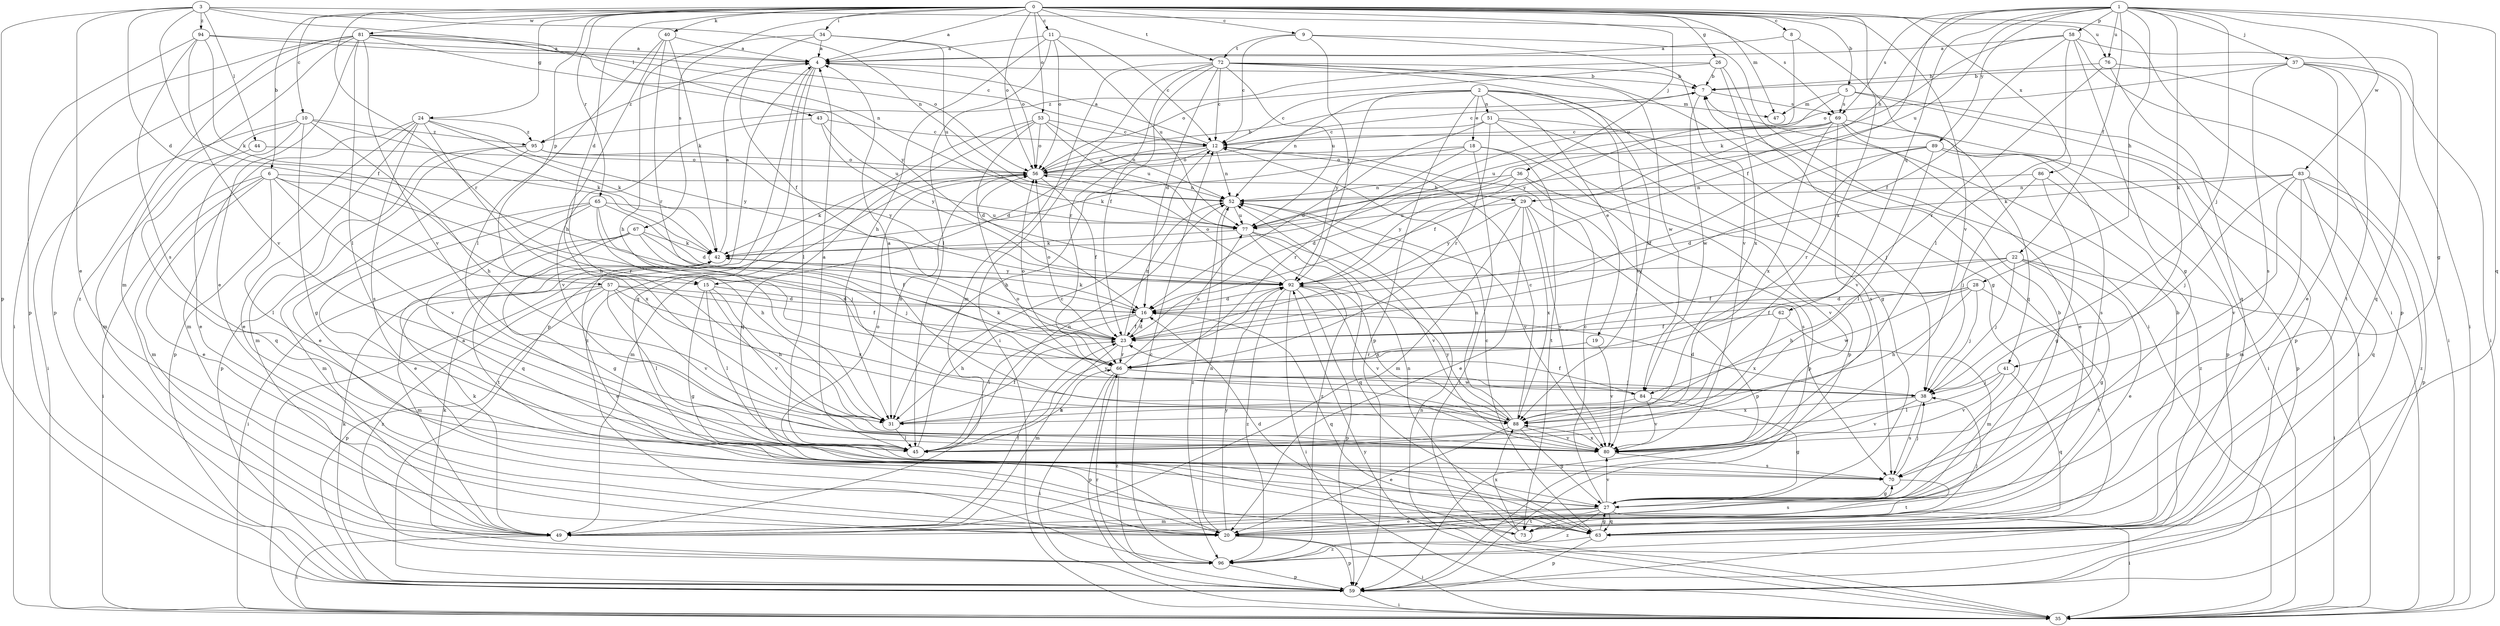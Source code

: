 strict digraph  {
0;
1;
2;
3;
4;
5;
6;
7;
8;
9;
10;
11;
12;
15;
16;
18;
19;
20;
22;
23;
24;
26;
27;
28;
29;
31;
34;
35;
36;
37;
38;
40;
41;
42;
43;
44;
45;
47;
49;
51;
52;
53;
56;
57;
58;
59;
62;
63;
65;
66;
67;
69;
70;
72;
73;
76;
77;
80;
81;
83;
84;
86;
88;
89;
92;
94;
95;
96;
0 -> 4  [label=a];
0 -> 5  [label=b];
0 -> 6  [label=b];
0 -> 8  [label=c];
0 -> 9  [label=c];
0 -> 10  [label=c];
0 -> 11  [label=c];
0 -> 15  [label=d];
0 -> 24  [label=g];
0 -> 26  [label=g];
0 -> 34  [label=i];
0 -> 35  [label=i];
0 -> 36  [label=j];
0 -> 40  [label=k];
0 -> 47  [label=m];
0 -> 53  [label=o];
0 -> 56  [label=o];
0 -> 57  [label=p];
0 -> 65  [label=r];
0 -> 66  [label=r];
0 -> 67  [label=s];
0 -> 72  [label=t];
0 -> 76  [label=u];
0 -> 80  [label=v];
0 -> 81  [label=w];
0 -> 86  [label=x];
0 -> 88  [label=x];
1 -> 22  [label=f];
1 -> 23  [label=f];
1 -> 27  [label=g];
1 -> 28  [label=h];
1 -> 29  [label=h];
1 -> 37  [label=j];
1 -> 38  [label=j];
1 -> 41  [label=k];
1 -> 58  [label=p];
1 -> 62  [label=q];
1 -> 63  [label=q];
1 -> 69  [label=s];
1 -> 76  [label=u];
1 -> 77  [label=u];
1 -> 83  [label=w];
1 -> 89  [label=y];
2 -> 12  [label=c];
2 -> 18  [label=e];
2 -> 19  [label=e];
2 -> 27  [label=g];
2 -> 47  [label=m];
2 -> 51  [label=n];
2 -> 52  [label=n];
2 -> 59  [label=p];
2 -> 80  [label=v];
2 -> 92  [label=y];
3 -> 15  [label=d];
3 -> 20  [label=e];
3 -> 23  [label=f];
3 -> 43  [label=l];
3 -> 44  [label=l];
3 -> 52  [label=n];
3 -> 59  [label=p];
3 -> 69  [label=s];
3 -> 94  [label=z];
4 -> 7  [label=b];
4 -> 45  [label=l];
4 -> 59  [label=p];
4 -> 63  [label=q];
4 -> 95  [label=z];
5 -> 35  [label=i];
5 -> 47  [label=m];
5 -> 59  [label=p];
5 -> 69  [label=s];
5 -> 92  [label=y];
6 -> 20  [label=e];
6 -> 29  [label=h];
6 -> 35  [label=i];
6 -> 45  [label=l];
6 -> 49  [label=m];
6 -> 66  [label=r];
6 -> 80  [label=v];
6 -> 88  [label=x];
7 -> 12  [label=c];
7 -> 69  [label=s];
7 -> 84  [label=w];
8 -> 4  [label=a];
8 -> 41  [label=k];
8 -> 77  [label=u];
9 -> 12  [label=c];
9 -> 35  [label=i];
9 -> 72  [label=t];
9 -> 80  [label=v];
9 -> 92  [label=y];
10 -> 20  [label=e];
10 -> 27  [label=g];
10 -> 31  [label=h];
10 -> 35  [label=i];
10 -> 42  [label=k];
10 -> 49  [label=m];
10 -> 95  [label=z];
11 -> 4  [label=a];
11 -> 12  [label=c];
11 -> 31  [label=h];
11 -> 45  [label=l];
11 -> 56  [label=o];
11 -> 77  [label=u];
12 -> 4  [label=a];
12 -> 15  [label=d];
12 -> 31  [label=h];
12 -> 52  [label=n];
12 -> 56  [label=o];
15 -> 16  [label=d];
15 -> 27  [label=g];
15 -> 31  [label=h];
15 -> 45  [label=l];
15 -> 80  [label=v];
16 -> 23  [label=f];
16 -> 31  [label=h];
16 -> 42  [label=k];
16 -> 45  [label=l];
16 -> 63  [label=q];
18 -> 35  [label=i];
18 -> 42  [label=k];
18 -> 56  [label=o];
18 -> 59  [label=p];
18 -> 66  [label=r];
18 -> 73  [label=t];
19 -> 66  [label=r];
19 -> 80  [label=v];
20 -> 35  [label=i];
20 -> 52  [label=n];
20 -> 59  [label=p];
20 -> 70  [label=s];
20 -> 92  [label=y];
22 -> 20  [label=e];
22 -> 23  [label=f];
22 -> 27  [label=g];
22 -> 31  [label=h];
22 -> 35  [label=i];
22 -> 38  [label=j];
22 -> 92  [label=y];
23 -> 16  [label=d];
23 -> 49  [label=m];
23 -> 52  [label=n];
23 -> 56  [label=o];
23 -> 66  [label=r];
24 -> 20  [label=e];
24 -> 31  [label=h];
24 -> 42  [label=k];
24 -> 49  [label=m];
24 -> 59  [label=p];
24 -> 70  [label=s];
24 -> 92  [label=y];
24 -> 95  [label=z];
26 -> 7  [label=b];
26 -> 27  [label=g];
26 -> 56  [label=o];
26 -> 88  [label=x];
26 -> 95  [label=z];
27 -> 12  [label=c];
27 -> 20  [label=e];
27 -> 35  [label=i];
27 -> 49  [label=m];
27 -> 63  [label=q];
27 -> 73  [label=t];
27 -> 80  [label=v];
27 -> 96  [label=z];
28 -> 16  [label=d];
28 -> 23  [label=f];
28 -> 31  [label=h];
28 -> 38  [label=j];
28 -> 73  [label=t];
28 -> 84  [label=w];
29 -> 20  [label=e];
29 -> 49  [label=m];
29 -> 59  [label=p];
29 -> 77  [label=u];
29 -> 80  [label=v];
29 -> 88  [label=x];
29 -> 92  [label=y];
31 -> 23  [label=f];
31 -> 45  [label=l];
34 -> 4  [label=a];
34 -> 23  [label=f];
34 -> 31  [label=h];
34 -> 56  [label=o];
34 -> 77  [label=u];
35 -> 4  [label=a];
35 -> 52  [label=n];
35 -> 92  [label=y];
36 -> 16  [label=d];
36 -> 52  [label=n];
36 -> 70  [label=s];
36 -> 80  [label=v];
36 -> 92  [label=y];
37 -> 7  [label=b];
37 -> 20  [label=e];
37 -> 35  [label=i];
37 -> 56  [label=o];
37 -> 63  [label=q];
37 -> 70  [label=s];
37 -> 73  [label=t];
38 -> 16  [label=d];
38 -> 70  [label=s];
38 -> 80  [label=v];
38 -> 88  [label=x];
40 -> 4  [label=a];
40 -> 31  [label=h];
40 -> 42  [label=k];
40 -> 45  [label=l];
40 -> 66  [label=r];
41 -> 38  [label=j];
41 -> 45  [label=l];
41 -> 63  [label=q];
41 -> 80  [label=v];
42 -> 4  [label=a];
42 -> 20  [label=e];
42 -> 92  [label=y];
43 -> 12  [label=c];
43 -> 77  [label=u];
43 -> 80  [label=v];
43 -> 92  [label=y];
44 -> 56  [label=o];
44 -> 63  [label=q];
45 -> 4  [label=a];
45 -> 12  [label=c];
45 -> 52  [label=n];
45 -> 66  [label=r];
45 -> 92  [label=y];
49 -> 7  [label=b];
49 -> 23  [label=f];
49 -> 35  [label=i];
49 -> 42  [label=k];
51 -> 12  [label=c];
51 -> 16  [label=d];
51 -> 38  [label=j];
51 -> 59  [label=p];
51 -> 66  [label=r];
51 -> 70  [label=s];
52 -> 77  [label=u];
52 -> 80  [label=v];
52 -> 96  [label=z];
53 -> 12  [label=c];
53 -> 16  [label=d];
53 -> 52  [label=n];
53 -> 56  [label=o];
53 -> 63  [label=q];
53 -> 77  [label=u];
53 -> 96  [label=z];
56 -> 7  [label=b];
56 -> 23  [label=f];
56 -> 31  [label=h];
56 -> 42  [label=k];
56 -> 49  [label=m];
56 -> 52  [label=n];
57 -> 16  [label=d];
57 -> 23  [label=f];
57 -> 45  [label=l];
57 -> 49  [label=m];
57 -> 59  [label=p];
57 -> 80  [label=v];
57 -> 88  [label=x];
57 -> 96  [label=z];
58 -> 4  [label=a];
58 -> 23  [label=f];
58 -> 27  [label=g];
58 -> 35  [label=i];
58 -> 42  [label=k];
58 -> 45  [label=l];
58 -> 59  [label=p];
59 -> 35  [label=i];
59 -> 42  [label=k];
59 -> 66  [label=r];
62 -> 23  [label=f];
62 -> 49  [label=m];
62 -> 88  [label=x];
63 -> 7  [label=b];
63 -> 12  [label=c];
63 -> 27  [label=g];
63 -> 59  [label=p];
63 -> 96  [label=z];
65 -> 16  [label=d];
65 -> 20  [label=e];
65 -> 31  [label=h];
65 -> 38  [label=j];
65 -> 49  [label=m];
65 -> 63  [label=q];
65 -> 77  [label=u];
66 -> 35  [label=i];
66 -> 38  [label=j];
66 -> 42  [label=k];
66 -> 56  [label=o];
66 -> 59  [label=p];
66 -> 77  [label=u];
66 -> 84  [label=w];
66 -> 96  [label=z];
67 -> 23  [label=f];
67 -> 27  [label=g];
67 -> 35  [label=i];
67 -> 38  [label=j];
67 -> 42  [label=k];
67 -> 73  [label=t];
69 -> 12  [label=c];
69 -> 20  [label=e];
69 -> 23  [label=f];
69 -> 35  [label=i];
69 -> 59  [label=p];
69 -> 77  [label=u];
69 -> 80  [label=v];
69 -> 88  [label=x];
70 -> 27  [label=g];
70 -> 38  [label=j];
70 -> 56  [label=o];
70 -> 73  [label=t];
72 -> 7  [label=b];
72 -> 12  [label=c];
72 -> 16  [label=d];
72 -> 23  [label=f];
72 -> 35  [label=i];
72 -> 49  [label=m];
72 -> 63  [label=q];
72 -> 66  [label=r];
72 -> 77  [label=u];
72 -> 84  [label=w];
72 -> 88  [label=x];
73 -> 16  [label=d];
73 -> 38  [label=j];
73 -> 52  [label=n];
73 -> 88  [label=x];
76 -> 7  [label=b];
76 -> 35  [label=i];
76 -> 63  [label=q];
76 -> 66  [label=r];
77 -> 42  [label=k];
77 -> 63  [label=q];
77 -> 80  [label=v];
77 -> 96  [label=z];
80 -> 70  [label=s];
80 -> 88  [label=x];
81 -> 4  [label=a];
81 -> 20  [label=e];
81 -> 35  [label=i];
81 -> 45  [label=l];
81 -> 49  [label=m];
81 -> 52  [label=n];
81 -> 56  [label=o];
81 -> 59  [label=p];
81 -> 80  [label=v];
81 -> 92  [label=y];
81 -> 96  [label=z];
83 -> 16  [label=d];
83 -> 38  [label=j];
83 -> 49  [label=m];
83 -> 52  [label=n];
83 -> 59  [label=p];
83 -> 63  [label=q];
83 -> 80  [label=v];
83 -> 96  [label=z];
84 -> 23  [label=f];
84 -> 27  [label=g];
84 -> 31  [label=h];
84 -> 80  [label=v];
86 -> 27  [label=g];
86 -> 38  [label=j];
86 -> 52  [label=n];
86 -> 96  [label=z];
88 -> 4  [label=a];
88 -> 12  [label=c];
88 -> 20  [label=e];
88 -> 27  [label=g];
88 -> 52  [label=n];
88 -> 56  [label=o];
88 -> 80  [label=v];
88 -> 92  [label=y];
89 -> 23  [label=f];
89 -> 45  [label=l];
89 -> 56  [label=o];
89 -> 59  [label=p];
89 -> 66  [label=r];
89 -> 70  [label=s];
92 -> 16  [label=d];
92 -> 35  [label=i];
92 -> 56  [label=o];
92 -> 59  [label=p];
92 -> 80  [label=v];
92 -> 88  [label=x];
92 -> 96  [label=z];
94 -> 4  [label=a];
94 -> 12  [label=c];
94 -> 42  [label=k];
94 -> 59  [label=p];
94 -> 70  [label=s];
94 -> 80  [label=v];
95 -> 20  [label=e];
95 -> 49  [label=m];
95 -> 56  [label=o];
95 -> 59  [label=p];
95 -> 92  [label=y];
96 -> 12  [label=c];
96 -> 42  [label=k];
96 -> 59  [label=p];
}
